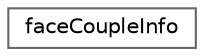 digraph "Graphical Class Hierarchy"
{
 // LATEX_PDF_SIZE
  bgcolor="transparent";
  edge [fontname=Helvetica,fontsize=10,labelfontname=Helvetica,labelfontsize=10];
  node [fontname=Helvetica,fontsize=10,shape=box,height=0.2,width=0.4];
  rankdir="LR";
  Node0 [id="Node000000",label="faceCoupleInfo",height=0.2,width=0.4,color="grey40", fillcolor="white", style="filled",URL="$classFoam_1_1faceCoupleInfo.html",tooltip="Container for information needed to couple to meshes. When constructed from two meshes and a geometri..."];
}
